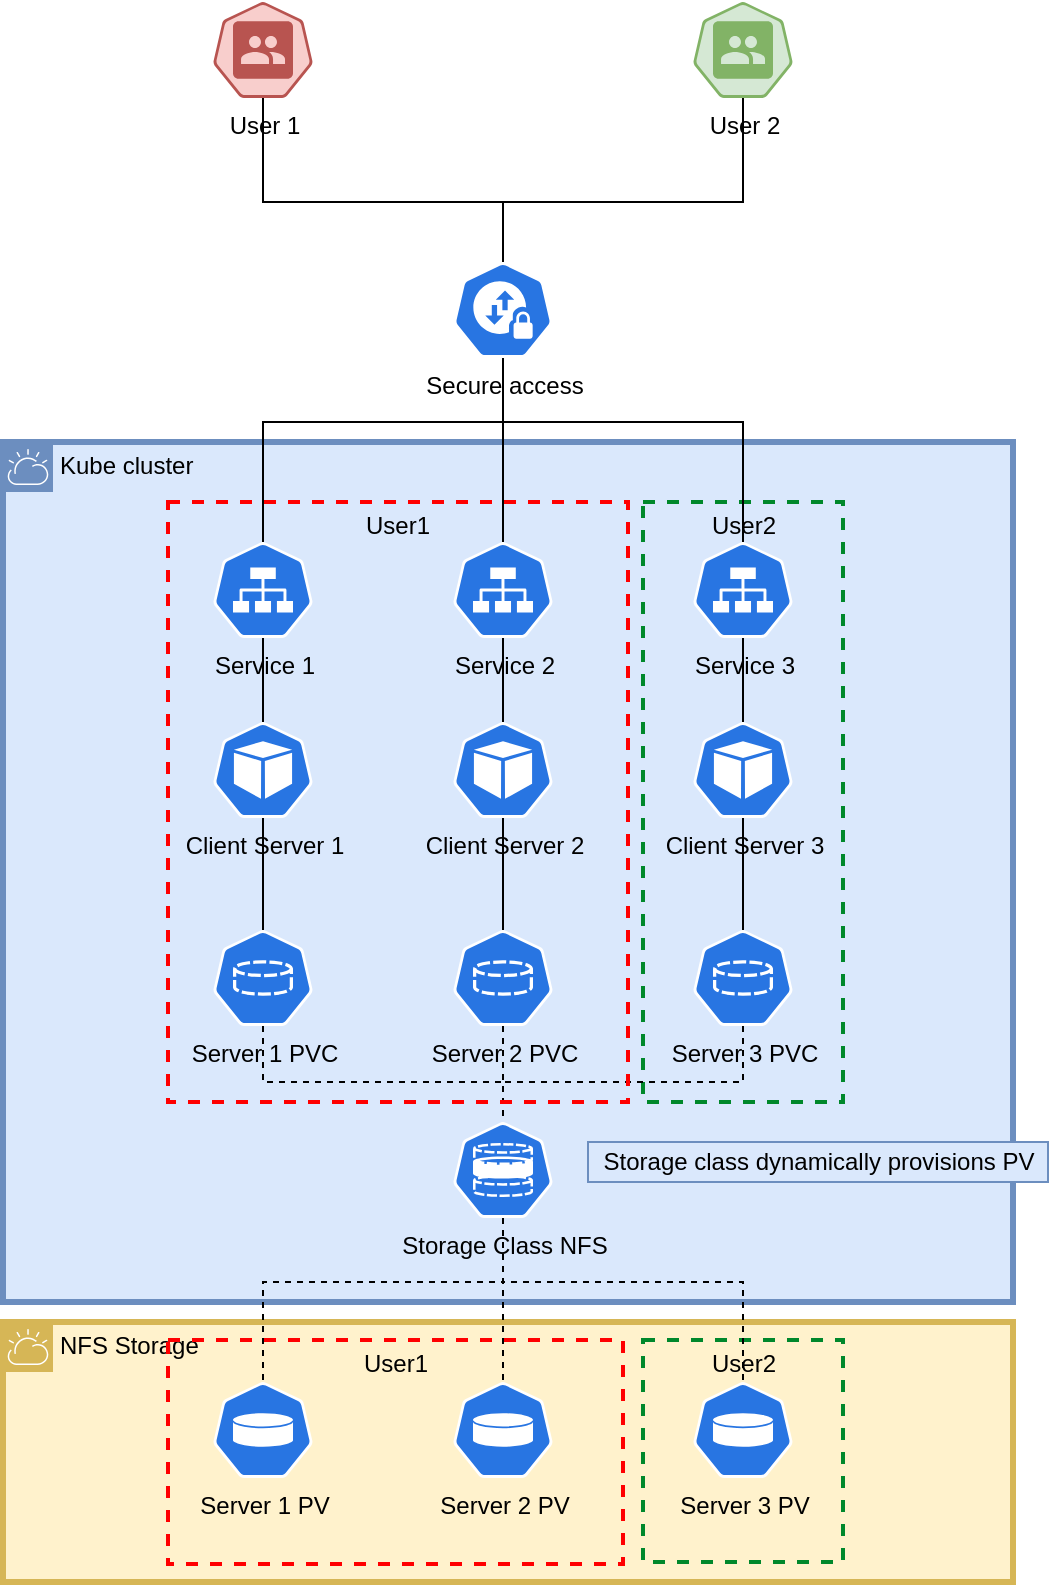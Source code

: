 <mxfile version="16.5.1" type="device"><diagram id="AfG20mstbcmB2gwrtWy_" name="Page-1"><mxGraphModel dx="1298" dy="811" grid="1" gridSize="10" guides="1" tooltips="1" connect="1" arrows="1" fold="1" page="1" pageScale="1" pageWidth="1169" pageHeight="827" math="0" shadow="0"><root><mxCell id="0"/><mxCell id="1" parent="0"/><mxCell id="eJPRfSVnseUbvA8OrLPi-34" value="Kube cluster" style="shape=mxgraph.ibm.box;prType=cloud;fontStyle=0;verticalAlign=top;align=left;spacingLeft=32;spacingTop=4;fillColor=#dae8fc;rounded=0;whiteSpace=wrap;html=1;strokeColor=#6c8ebf;strokeWidth=3;dashed=0;container=1;spacing=-4;collapsible=0;expand=0;recursiveResize=0;" vertex="1" parent="1"><mxGeometry x="257.5" y="240" width="505" height="430" as="geometry"/></mxCell><mxCell id="eJPRfSVnseUbvA8OrLPi-39" value="Storage class dynamically provisions PV" style="text;html=1;align=center;verticalAlign=middle;resizable=0;points=[];autosize=1;strokeColor=#6c8ebf;fillColor=#dae8fc;" vertex="1" parent="eJPRfSVnseUbvA8OrLPi-34"><mxGeometry x="292.5" y="350" width="230" height="20" as="geometry"/></mxCell><mxCell id="eJPRfSVnseUbvA8OrLPi-47" value="User2" style="fontStyle=0;verticalAlign=top;align=center;spacingTop=-2;fillColor=none;rounded=0;whiteSpace=wrap;html=1;strokeColor=#00882B;strokeWidth=2;dashed=1;container=1;collapsible=0;expand=0;recursiveResize=0;" vertex="1" parent="eJPRfSVnseUbvA8OrLPi-34"><mxGeometry x="320" y="30" width="100" height="300" as="geometry"/></mxCell><mxCell id="eJPRfSVnseUbvA8OrLPi-33" value="NFS Storage" style="shape=mxgraph.ibm.box;prType=cloud;fontStyle=0;verticalAlign=top;align=left;spacingLeft=32;spacingTop=4;fillColor=#fff2cc;rounded=0;whiteSpace=wrap;html=1;strokeColor=#d6b656;strokeWidth=3;dashed=0;container=1;spacing=-4;collapsible=0;expand=0;recursiveResize=0;" vertex="1" parent="1"><mxGeometry x="257.5" y="680" width="505" height="130" as="geometry"/></mxCell><mxCell id="eJPRfSVnseUbvA8OrLPi-48" value="User1" style="fontStyle=0;verticalAlign=top;align=center;spacingTop=-2;fillColor=none;rounded=0;whiteSpace=wrap;html=1;strokeColor=#FF0000;strokeWidth=2;dashed=1;container=1;collapsible=0;expand=0;recursiveResize=0;" vertex="1" parent="eJPRfSVnseUbvA8OrLPi-33"><mxGeometry x="82.5" y="9" width="227.5" height="112" as="geometry"/></mxCell><mxCell id="eJPRfSVnseUbvA8OrLPi-49" value="User2" style="fontStyle=0;verticalAlign=top;align=center;spacingTop=-2;fillColor=none;rounded=0;whiteSpace=wrap;html=1;strokeColor=#00882B;strokeWidth=2;dashed=1;container=1;collapsible=0;expand=0;recursiveResize=0;" vertex="1" parent="eJPRfSVnseUbvA8OrLPi-33"><mxGeometry x="320" y="9" width="100" height="111" as="geometry"/></mxCell><mxCell id="eJPRfSVnseUbvA8OrLPi-11" style="edgeStyle=orthogonalEdgeStyle;rounded=0;orthogonalLoop=1;jettySize=auto;html=1;entryX=0.5;entryY=0;entryDx=0;entryDy=0;entryPerimeter=0;endArrow=none;endFill=0;" edge="1" parent="1" source="eJPRfSVnseUbvA8OrLPi-4" target="eJPRfSVnseUbvA8OrLPi-8"><mxGeometry relative="1" as="geometry"/></mxCell><mxCell id="eJPRfSVnseUbvA8OrLPi-4" value="Client Server 1" style="sketch=0;html=1;dashed=0;whitespace=wrap;fillColor=#2875E2;strokeColor=#ffffff;points=[[0.005,0.63,0],[0.1,0.2,0],[0.9,0.2,0],[0.5,0,0],[0.995,0.63,0],[0.72,0.99,0],[0.5,1,0],[0.28,0.99,0]];shape=mxgraph.kubernetes.icon;prIcon=pod;verticalAlign=top;labelPosition=center;verticalLabelPosition=bottom;align=center;" vertex="1" parent="1"><mxGeometry x="362.5" y="380" width="50" height="48" as="geometry"/></mxCell><mxCell id="eJPRfSVnseUbvA8OrLPi-20" style="edgeStyle=orthogonalEdgeStyle;rounded=0;orthogonalLoop=1;jettySize=auto;html=1;entryX=0.5;entryY=0;entryDx=0;entryDy=0;entryPerimeter=0;dashed=1;endArrow=none;endFill=0;" edge="1" parent="1" source="eJPRfSVnseUbvA8OrLPi-5" target="eJPRfSVnseUbvA8OrLPi-17"><mxGeometry relative="1" as="geometry"><Array as="points"><mxPoint x="507.5" y="660"/><mxPoint x="387.5" y="660"/></Array></mxGeometry></mxCell><mxCell id="eJPRfSVnseUbvA8OrLPi-23" style="edgeStyle=orthogonalEdgeStyle;rounded=0;orthogonalLoop=1;jettySize=auto;html=1;entryX=0.5;entryY=0;entryDx=0;entryDy=0;entryPerimeter=0;dashed=1;endArrow=none;endFill=0;" edge="1" parent="1" source="eJPRfSVnseUbvA8OrLPi-5" target="eJPRfSVnseUbvA8OrLPi-21"><mxGeometry relative="1" as="geometry"/></mxCell><mxCell id="eJPRfSVnseUbvA8OrLPi-24" style="edgeStyle=orthogonalEdgeStyle;rounded=0;orthogonalLoop=1;jettySize=auto;html=1;entryX=0.5;entryY=0;entryDx=0;entryDy=0;entryPerimeter=0;dashed=1;endArrow=none;endFill=0;" edge="1" parent="1" source="eJPRfSVnseUbvA8OrLPi-5" target="eJPRfSVnseUbvA8OrLPi-22"><mxGeometry relative="1" as="geometry"><Array as="points"><mxPoint x="507.5" y="660"/><mxPoint x="627.5" y="660"/></Array></mxGeometry></mxCell><mxCell id="eJPRfSVnseUbvA8OrLPi-5" value="Storage Class NFS" style="sketch=0;html=1;dashed=0;whitespace=wrap;fillColor=#2875E2;strokeColor=#ffffff;points=[[0.005,0.63,0],[0.1,0.2,0],[0.9,0.2,0],[0.5,0,0],[0.995,0.63,0],[0.72,0.99,0],[0.5,1,0],[0.28,0.99,0]];shape=mxgraph.kubernetes.icon;prIcon=sc;labelPosition=center;verticalLabelPosition=bottom;align=center;verticalAlign=top;" vertex="1" parent="1"><mxGeometry x="482.5" y="580" width="50" height="48" as="geometry"/></mxCell><mxCell id="eJPRfSVnseUbvA8OrLPi-12" style="edgeStyle=orthogonalEdgeStyle;rounded=0;orthogonalLoop=1;jettySize=auto;html=1;entryX=0.5;entryY=0;entryDx=0;entryDy=0;entryPerimeter=0;endArrow=none;endFill=0;" edge="1" parent="1" source="eJPRfSVnseUbvA8OrLPi-6" target="eJPRfSVnseUbvA8OrLPi-9"><mxGeometry relative="1" as="geometry"/></mxCell><mxCell id="eJPRfSVnseUbvA8OrLPi-6" value="Client Server 2" style="sketch=0;html=1;dashed=0;whitespace=wrap;fillColor=#2875E2;strokeColor=#ffffff;points=[[0.005,0.63,0],[0.1,0.2,0],[0.9,0.2,0],[0.5,0,0],[0.995,0.63,0],[0.72,0.99,0],[0.5,1,0],[0.28,0.99,0]];shape=mxgraph.kubernetes.icon;prIcon=pod;verticalAlign=top;labelPosition=center;verticalLabelPosition=bottom;align=center;" vertex="1" parent="1"><mxGeometry x="482.5" y="380" width="50" height="48" as="geometry"/></mxCell><mxCell id="eJPRfSVnseUbvA8OrLPi-13" style="edgeStyle=orthogonalEdgeStyle;rounded=0;orthogonalLoop=1;jettySize=auto;html=1;entryX=0.5;entryY=0;entryDx=0;entryDy=0;entryPerimeter=0;endArrow=none;endFill=0;" edge="1" parent="1" source="eJPRfSVnseUbvA8OrLPi-7" target="eJPRfSVnseUbvA8OrLPi-10"><mxGeometry relative="1" as="geometry"/></mxCell><mxCell id="eJPRfSVnseUbvA8OrLPi-7" value="Client Server 3" style="sketch=0;html=1;dashed=0;whitespace=wrap;fillColor=#2875E2;strokeColor=#ffffff;points=[[0.005,0.63,0],[0.1,0.2,0],[0.9,0.2,0],[0.5,0,0],[0.995,0.63,0],[0.72,0.99,0],[0.5,1,0],[0.28,0.99,0]];shape=mxgraph.kubernetes.icon;prIcon=pod;verticalAlign=top;labelPosition=center;verticalLabelPosition=bottom;align=center;" vertex="1" parent="1"><mxGeometry x="602.5" y="380" width="50" height="48" as="geometry"/></mxCell><mxCell id="eJPRfSVnseUbvA8OrLPi-14" style="edgeStyle=orthogonalEdgeStyle;rounded=0;orthogonalLoop=1;jettySize=auto;html=1;entryX=0.5;entryY=0;entryDx=0;entryDy=0;entryPerimeter=0;endArrow=none;endFill=0;dashed=1;" edge="1" parent="1" source="eJPRfSVnseUbvA8OrLPi-8" target="eJPRfSVnseUbvA8OrLPi-5"><mxGeometry relative="1" as="geometry"><Array as="points"><mxPoint x="387.5" y="560"/><mxPoint x="507.5" y="560"/></Array></mxGeometry></mxCell><mxCell id="eJPRfSVnseUbvA8OrLPi-8" value="Server 1 PVC" style="sketch=0;html=1;dashed=0;whitespace=wrap;fillColor=#2875E2;strokeColor=#ffffff;points=[[0.005,0.63,0],[0.1,0.2,0],[0.9,0.2,0],[0.5,0,0],[0.995,0.63,0],[0.72,0.99,0],[0.5,1,0],[0.28,0.99,0]];shape=mxgraph.kubernetes.icon;prIcon=pvc;labelPosition=center;verticalLabelPosition=bottom;align=center;verticalAlign=top;" vertex="1" parent="1"><mxGeometry x="362.5" y="484" width="50" height="48" as="geometry"/></mxCell><mxCell id="eJPRfSVnseUbvA8OrLPi-15" style="edgeStyle=orthogonalEdgeStyle;rounded=0;orthogonalLoop=1;jettySize=auto;html=1;entryX=0.5;entryY=0;entryDx=0;entryDy=0;entryPerimeter=0;dashed=1;endArrow=none;endFill=0;" edge="1" parent="1" source="eJPRfSVnseUbvA8OrLPi-9" target="eJPRfSVnseUbvA8OrLPi-5"><mxGeometry relative="1" as="geometry"/></mxCell><mxCell id="eJPRfSVnseUbvA8OrLPi-9" value="Server 2 PVC" style="sketch=0;html=1;dashed=0;whitespace=wrap;fillColor=#2875E2;strokeColor=#ffffff;points=[[0.005,0.63,0],[0.1,0.2,0],[0.9,0.2,0],[0.5,0,0],[0.995,0.63,0],[0.72,0.99,0],[0.5,1,0],[0.28,0.99,0]];shape=mxgraph.kubernetes.icon;prIcon=pvc;labelPosition=center;verticalLabelPosition=bottom;align=center;verticalAlign=top;" vertex="1" parent="1"><mxGeometry x="482.5" y="484" width="50" height="48" as="geometry"/></mxCell><mxCell id="eJPRfSVnseUbvA8OrLPi-16" style="edgeStyle=orthogonalEdgeStyle;rounded=0;orthogonalLoop=1;jettySize=auto;html=1;entryX=0.5;entryY=0;entryDx=0;entryDy=0;entryPerimeter=0;dashed=1;endArrow=none;endFill=0;" edge="1" parent="1" source="eJPRfSVnseUbvA8OrLPi-10" target="eJPRfSVnseUbvA8OrLPi-5"><mxGeometry relative="1" as="geometry"><Array as="points"><mxPoint x="627.5" y="560"/><mxPoint x="507.5" y="560"/></Array></mxGeometry></mxCell><mxCell id="eJPRfSVnseUbvA8OrLPi-10" value="Server 3 PVC" style="sketch=0;html=1;dashed=0;whitespace=wrap;fillColor=#2875E2;strokeColor=#ffffff;points=[[0.005,0.63,0],[0.1,0.2,0],[0.9,0.2,0],[0.5,0,0],[0.995,0.63,0],[0.72,0.99,0],[0.5,1,0],[0.28,0.99,0]];shape=mxgraph.kubernetes.icon;prIcon=pvc;labelPosition=center;verticalLabelPosition=bottom;align=center;verticalAlign=top;" vertex="1" parent="1"><mxGeometry x="602.5" y="484" width="50" height="48" as="geometry"/></mxCell><mxCell id="eJPRfSVnseUbvA8OrLPi-17" value="Server 1 PV" style="sketch=0;html=1;dashed=0;whitespace=wrap;fillColor=#2875E2;strokeColor=#ffffff;points=[[0.005,0.63,0],[0.1,0.2,0],[0.9,0.2,0],[0.5,0,0],[0.995,0.63,0],[0.72,0.99,0],[0.5,1,0],[0.28,0.99,0]];shape=mxgraph.kubernetes.icon;prIcon=vol;labelPosition=center;verticalLabelPosition=bottom;align=center;verticalAlign=top;" vertex="1" parent="1"><mxGeometry x="362.5" y="710" width="50" height="48" as="geometry"/></mxCell><mxCell id="eJPRfSVnseUbvA8OrLPi-21" value="Server 2 PV" style="sketch=0;html=1;dashed=0;whitespace=wrap;fillColor=#2875E2;strokeColor=#ffffff;points=[[0.005,0.63,0],[0.1,0.2,0],[0.9,0.2,0],[0.5,0,0],[0.995,0.63,0],[0.72,0.99,0],[0.5,1,0],[0.28,0.99,0]];shape=mxgraph.kubernetes.icon;prIcon=vol;labelPosition=center;verticalLabelPosition=bottom;align=center;verticalAlign=top;" vertex="1" parent="1"><mxGeometry x="482.5" y="710" width="50" height="48" as="geometry"/></mxCell><mxCell id="eJPRfSVnseUbvA8OrLPi-22" value="Server 3 PV" style="sketch=0;html=1;dashed=0;whitespace=wrap;fillColor=#2875E2;strokeColor=#ffffff;points=[[0.005,0.63,0],[0.1,0.2,0],[0.9,0.2,0],[0.5,0,0],[0.995,0.63,0],[0.72,0.99,0],[0.5,1,0],[0.28,0.99,0]];shape=mxgraph.kubernetes.icon;prIcon=vol;labelPosition=center;verticalLabelPosition=bottom;align=center;verticalAlign=top;" vertex="1" parent="1"><mxGeometry x="602.5" y="710" width="50" height="48" as="geometry"/></mxCell><mxCell id="eJPRfSVnseUbvA8OrLPi-28" style="edgeStyle=orthogonalEdgeStyle;rounded=0;orthogonalLoop=1;jettySize=auto;html=1;entryX=0.5;entryY=0;entryDx=0;entryDy=0;entryPerimeter=0;endArrow=none;endFill=0;" edge="1" parent="1" source="eJPRfSVnseUbvA8OrLPi-25" target="eJPRfSVnseUbvA8OrLPi-4"><mxGeometry relative="1" as="geometry"/></mxCell><mxCell id="eJPRfSVnseUbvA8OrLPi-25" value="Service 1" style="sketch=0;html=1;dashed=0;whitespace=wrap;fillColor=#2875E2;strokeColor=#ffffff;points=[[0.005,0.63,0],[0.1,0.2,0],[0.9,0.2,0],[0.5,0,0],[0.995,0.63,0],[0.72,0.99,0],[0.5,1,0],[0.28,0.99,0]];shape=mxgraph.kubernetes.icon;prIcon=svc;labelPosition=center;verticalLabelPosition=bottom;align=center;verticalAlign=top;" vertex="1" parent="1"><mxGeometry x="362.5" y="290" width="50" height="48" as="geometry"/></mxCell><mxCell id="eJPRfSVnseUbvA8OrLPi-30" style="edgeStyle=orthogonalEdgeStyle;rounded=0;orthogonalLoop=1;jettySize=auto;html=1;entryX=0.5;entryY=0;entryDx=0;entryDy=0;entryPerimeter=0;endArrow=none;endFill=0;" edge="1" parent="1" source="eJPRfSVnseUbvA8OrLPi-26" target="eJPRfSVnseUbvA8OrLPi-6"><mxGeometry relative="1" as="geometry"/></mxCell><mxCell id="eJPRfSVnseUbvA8OrLPi-26" value="Service 2" style="sketch=0;html=1;dashed=0;whitespace=wrap;fillColor=#2875E2;strokeColor=#ffffff;points=[[0.005,0.63,0],[0.1,0.2,0],[0.9,0.2,0],[0.5,0,0],[0.995,0.63,0],[0.72,0.99,0],[0.5,1,0],[0.28,0.99,0]];shape=mxgraph.kubernetes.icon;prIcon=svc;labelPosition=center;verticalLabelPosition=bottom;align=center;verticalAlign=top;" vertex="1" parent="1"><mxGeometry x="482.5" y="290" width="50" height="48" as="geometry"/></mxCell><mxCell id="eJPRfSVnseUbvA8OrLPi-31" style="edgeStyle=orthogonalEdgeStyle;rounded=0;orthogonalLoop=1;jettySize=auto;html=1;entryX=0.5;entryY=0;entryDx=0;entryDy=0;entryPerimeter=0;endArrow=none;endFill=0;" edge="1" parent="1" source="eJPRfSVnseUbvA8OrLPi-27" target="eJPRfSVnseUbvA8OrLPi-7"><mxGeometry relative="1" as="geometry"/></mxCell><mxCell id="eJPRfSVnseUbvA8OrLPi-27" value="Service 3" style="sketch=0;html=1;dashed=0;whitespace=wrap;fillColor=#2875E2;strokeColor=#ffffff;points=[[0.005,0.63,0],[0.1,0.2,0],[0.9,0.2,0],[0.5,0,0],[0.995,0.63,0],[0.72,0.99,0],[0.5,1,0],[0.28,0.99,0]];shape=mxgraph.kubernetes.icon;prIcon=svc;labelPosition=center;verticalLabelPosition=bottom;align=center;verticalAlign=top;" vertex="1" parent="1"><mxGeometry x="602.5" y="290" width="50" height="48" as="geometry"/></mxCell><mxCell id="eJPRfSVnseUbvA8OrLPi-36" style="edgeStyle=orthogonalEdgeStyle;rounded=0;orthogonalLoop=1;jettySize=auto;html=1;entryX=0.5;entryY=0;entryDx=0;entryDy=0;entryPerimeter=0;endArrow=none;endFill=0;" edge="1" parent="1" source="eJPRfSVnseUbvA8OrLPi-35" target="eJPRfSVnseUbvA8OrLPi-26"><mxGeometry relative="1" as="geometry"/></mxCell><mxCell id="eJPRfSVnseUbvA8OrLPi-37" style="edgeStyle=orthogonalEdgeStyle;rounded=0;orthogonalLoop=1;jettySize=auto;html=1;entryX=0.5;entryY=0;entryDx=0;entryDy=0;entryPerimeter=0;endArrow=none;endFill=0;" edge="1" parent="1" source="eJPRfSVnseUbvA8OrLPi-35" target="eJPRfSVnseUbvA8OrLPi-25"><mxGeometry relative="1" as="geometry"><Array as="points"><mxPoint x="507.5" y="230"/><mxPoint x="387.5" y="230"/></Array></mxGeometry></mxCell><mxCell id="eJPRfSVnseUbvA8OrLPi-38" style="edgeStyle=orthogonalEdgeStyle;rounded=0;orthogonalLoop=1;jettySize=auto;html=1;entryX=0.5;entryY=0;entryDx=0;entryDy=0;entryPerimeter=0;endArrow=none;endFill=0;" edge="1" parent="1" source="eJPRfSVnseUbvA8OrLPi-35" target="eJPRfSVnseUbvA8OrLPi-27"><mxGeometry relative="1" as="geometry"><Array as="points"><mxPoint x="507.5" y="230"/><mxPoint x="627.5" y="230"/></Array></mxGeometry></mxCell><mxCell id="eJPRfSVnseUbvA8OrLPi-35" value="Secure access" style="sketch=0;html=1;dashed=0;whitespace=wrap;fillColor=#2875E2;strokeColor=#ffffff;points=[[0.005,0.63,0],[0.1,0.2,0],[0.9,0.2,0],[0.5,0,0],[0.995,0.63,0],[0.72,0.99,0],[0.5,1,0],[0.28,0.99,0]];shape=mxgraph.kubernetes.icon;prIcon=netpol;labelPosition=center;verticalLabelPosition=bottom;align=center;verticalAlign=top;" vertex="1" parent="1"><mxGeometry x="482.5" y="150" width="50" height="48" as="geometry"/></mxCell><mxCell id="eJPRfSVnseUbvA8OrLPi-43" style="edgeStyle=orthogonalEdgeStyle;rounded=0;orthogonalLoop=1;jettySize=auto;html=1;entryX=0.5;entryY=0;entryDx=0;entryDy=0;entryPerimeter=0;endArrow=none;endFill=0;" edge="1" parent="1" source="eJPRfSVnseUbvA8OrLPi-40" target="eJPRfSVnseUbvA8OrLPi-35"><mxGeometry relative="1" as="geometry"><Array as="points"><mxPoint x="388" y="120"/><mxPoint x="508" y="120"/></Array></mxGeometry></mxCell><mxCell id="eJPRfSVnseUbvA8OrLPi-40" value="User 1" style="sketch=0;html=1;dashed=0;whitespace=wrap;fillColor=#f8cecc;strokeColor=#b85450;points=[[0.005,0.63,0],[0.1,0.2,0],[0.9,0.2,0],[0.5,0,0],[0.995,0.63,0],[0.72,0.99,0],[0.5,1,0],[0.28,0.99,0]];shape=mxgraph.kubernetes.icon;prIcon=group;labelPosition=center;verticalLabelPosition=bottom;align=center;verticalAlign=top;" vertex="1" parent="1"><mxGeometry x="362.5" y="20" width="50" height="48" as="geometry"/></mxCell><mxCell id="eJPRfSVnseUbvA8OrLPi-45" style="edgeStyle=orthogonalEdgeStyle;rounded=0;orthogonalLoop=1;jettySize=auto;html=1;entryX=0.5;entryY=0;entryDx=0;entryDy=0;entryPerimeter=0;endArrow=none;endFill=0;" edge="1" parent="1" source="eJPRfSVnseUbvA8OrLPi-42" target="eJPRfSVnseUbvA8OrLPi-35"><mxGeometry relative="1" as="geometry"><Array as="points"><mxPoint x="628" y="120"/><mxPoint x="508" y="120"/></Array></mxGeometry></mxCell><mxCell id="eJPRfSVnseUbvA8OrLPi-42" value="User 2" style="sketch=0;html=1;dashed=0;whitespace=wrap;fillColor=#d5e8d4;strokeColor=#82b366;points=[[0.005,0.63,0],[0.1,0.2,0],[0.9,0.2,0],[0.5,0,0],[0.995,0.63,0],[0.72,0.99,0],[0.5,1,0],[0.28,0.99,0]];shape=mxgraph.kubernetes.icon;prIcon=group;labelPosition=center;verticalLabelPosition=bottom;align=center;verticalAlign=top;" vertex="1" parent="1"><mxGeometry x="602.5" y="20" width="50" height="48" as="geometry"/></mxCell><mxCell id="eJPRfSVnseUbvA8OrLPi-46" value="User1" style="fontStyle=0;verticalAlign=top;align=center;spacingTop=-2;fillColor=none;rounded=0;whiteSpace=wrap;html=1;strokeColor=#FF0000;strokeWidth=2;dashed=1;container=1;collapsible=0;expand=0;recursiveResize=0;" vertex="1" parent="1"><mxGeometry x="340" y="270" width="230" height="300" as="geometry"/></mxCell></root></mxGraphModel></diagram></mxfile>